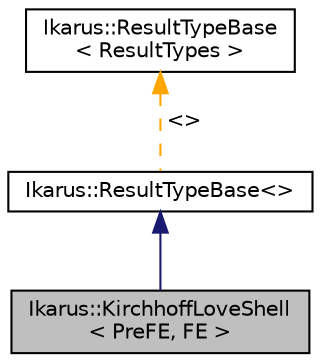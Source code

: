 digraph "Ikarus::KirchhoffLoveShell&lt; PreFE, FE &gt;"
{
 // LATEX_PDF_SIZE
  edge [fontname="Helvetica",fontsize="10",labelfontname="Helvetica",labelfontsize="10"];
  node [fontname="Helvetica",fontsize="10",shape=record];
  Node1 [label="Ikarus::KirchhoffLoveShell\l\< PreFE, FE \>",height=0.2,width=0.4,color="black", fillcolor="grey75", style="filled", fontcolor="black",tooltip="Kirchhoff-Love shell finite element class."];
  Node2 -> Node1 [dir="back",color="midnightblue",fontsize="10",style="solid",fontname="Helvetica"];
  Node2 [label="Ikarus::ResultTypeBase\<\>",height=0.2,width=0.4,color="black", fillcolor="white", style="filled",URL="$a01438.html",tooltip=" "];
  Node3 -> Node2 [dir="back",color="orange",fontsize="10",style="dashed",label=" \<\>" ,fontname="Helvetica"];
  Node3 [label="Ikarus::ResultTypeBase\l\< ResultTypes \>",height=0.2,width=0.4,color="black", fillcolor="white", style="filled",URL="$a01438.html",tooltip="Base class for element definitions that provides common functionality for ResultTypes."];
}
